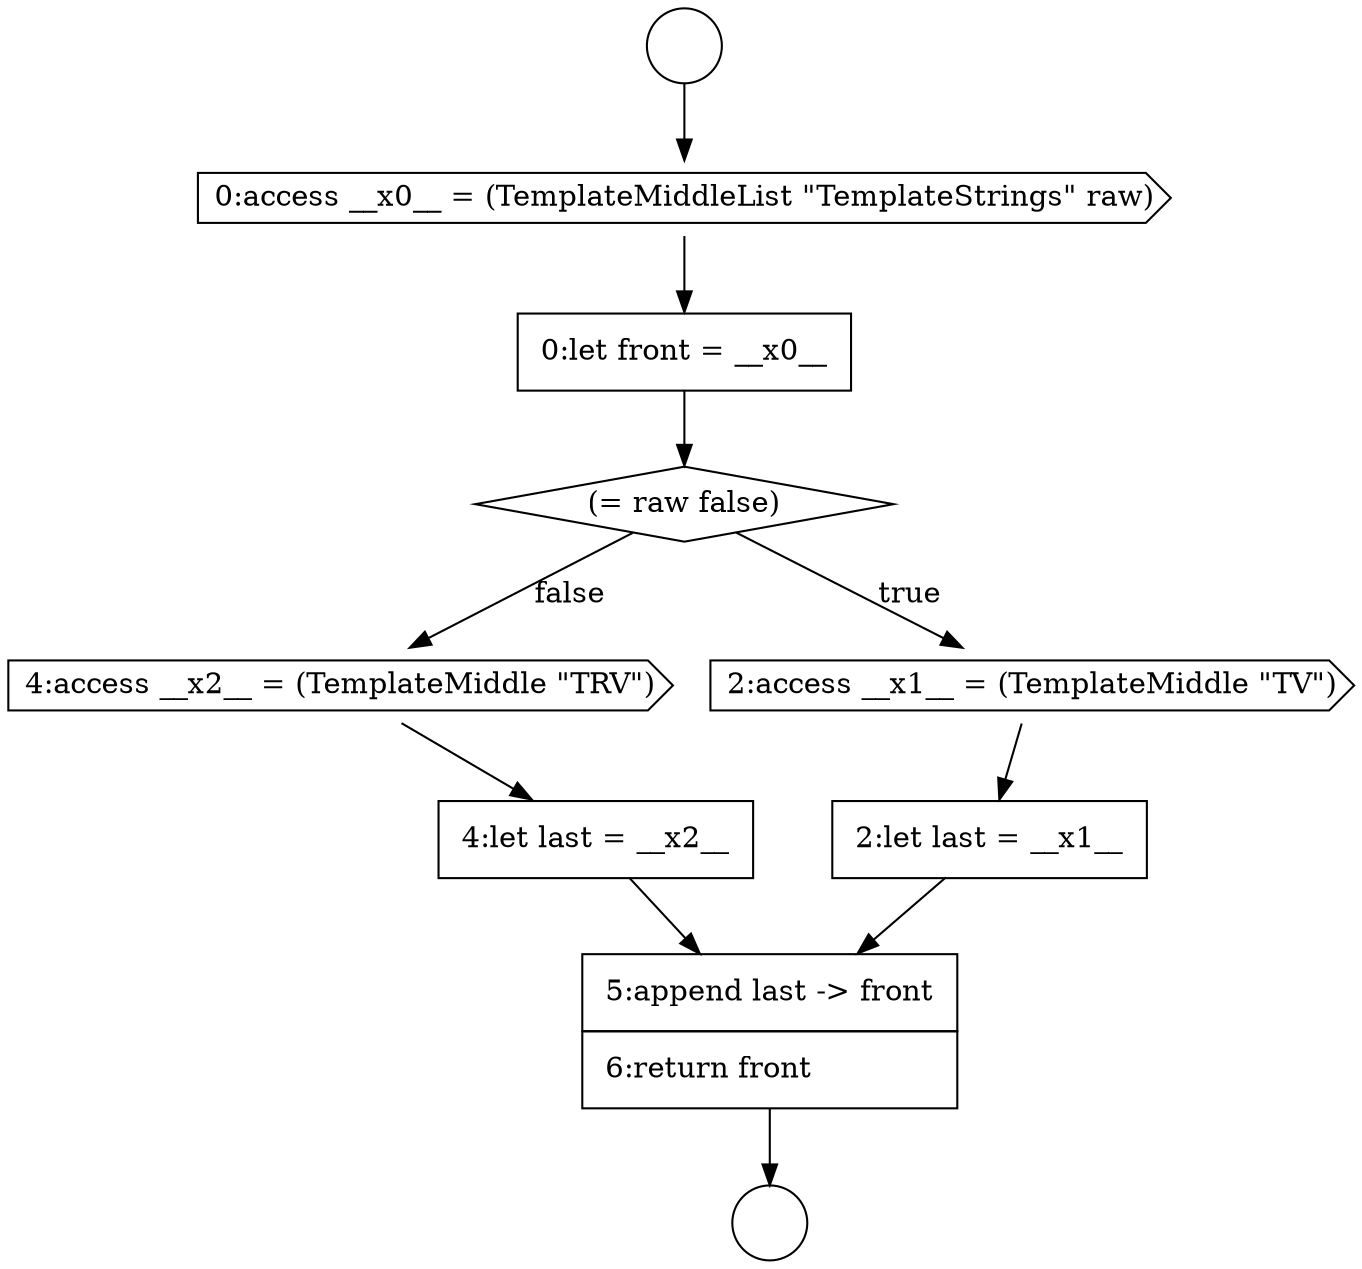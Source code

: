 digraph {
  node3830 [shape=none, margin=0, label=<<font color="black">
    <table border="0" cellborder="1" cellspacing="0" cellpadding="10">
      <tr><td align="left">0:let front = __x0__</td></tr>
    </table>
  </font>> color="black" fillcolor="white" style=filled]
  node3836 [shape=none, margin=0, label=<<font color="black">
    <table border="0" cellborder="1" cellspacing="0" cellpadding="10">
      <tr><td align="left">5:append last -&gt; front</td></tr>
      <tr><td align="left">6:return front</td></tr>
    </table>
  </font>> color="black" fillcolor="white" style=filled]
  node3835 [shape=none, margin=0, label=<<font color="black">
    <table border="0" cellborder="1" cellspacing="0" cellpadding="10">
      <tr><td align="left">4:let last = __x2__</td></tr>
    </table>
  </font>> color="black" fillcolor="white" style=filled]
  node3827 [shape=circle label=" " color="black" fillcolor="white" style=filled]
  node3831 [shape=diamond, label=<<font color="black">(= raw false)</font>> color="black" fillcolor="white" style=filled]
  node3834 [shape=cds, label=<<font color="black">4:access __x2__ = (TemplateMiddle &quot;TRV&quot;)</font>> color="black" fillcolor="white" style=filled]
  node3832 [shape=cds, label=<<font color="black">2:access __x1__ = (TemplateMiddle &quot;TV&quot;)</font>> color="black" fillcolor="white" style=filled]
  node3833 [shape=none, margin=0, label=<<font color="black">
    <table border="0" cellborder="1" cellspacing="0" cellpadding="10">
      <tr><td align="left">2:let last = __x1__</td></tr>
    </table>
  </font>> color="black" fillcolor="white" style=filled]
  node3828 [shape=circle label=" " color="black" fillcolor="white" style=filled]
  node3829 [shape=cds, label=<<font color="black">0:access __x0__ = (TemplateMiddleList &quot;TemplateStrings&quot; raw)</font>> color="black" fillcolor="white" style=filled]
  node3831 -> node3832 [label=<<font color="black">true</font>> color="black"]
  node3831 -> node3834 [label=<<font color="black">false</font>> color="black"]
  node3835 -> node3836 [ color="black"]
  node3833 -> node3836 [ color="black"]
  node3832 -> node3833 [ color="black"]
  node3827 -> node3829 [ color="black"]
  node3834 -> node3835 [ color="black"]
  node3829 -> node3830 [ color="black"]
  node3836 -> node3828 [ color="black"]
  node3830 -> node3831 [ color="black"]
}
